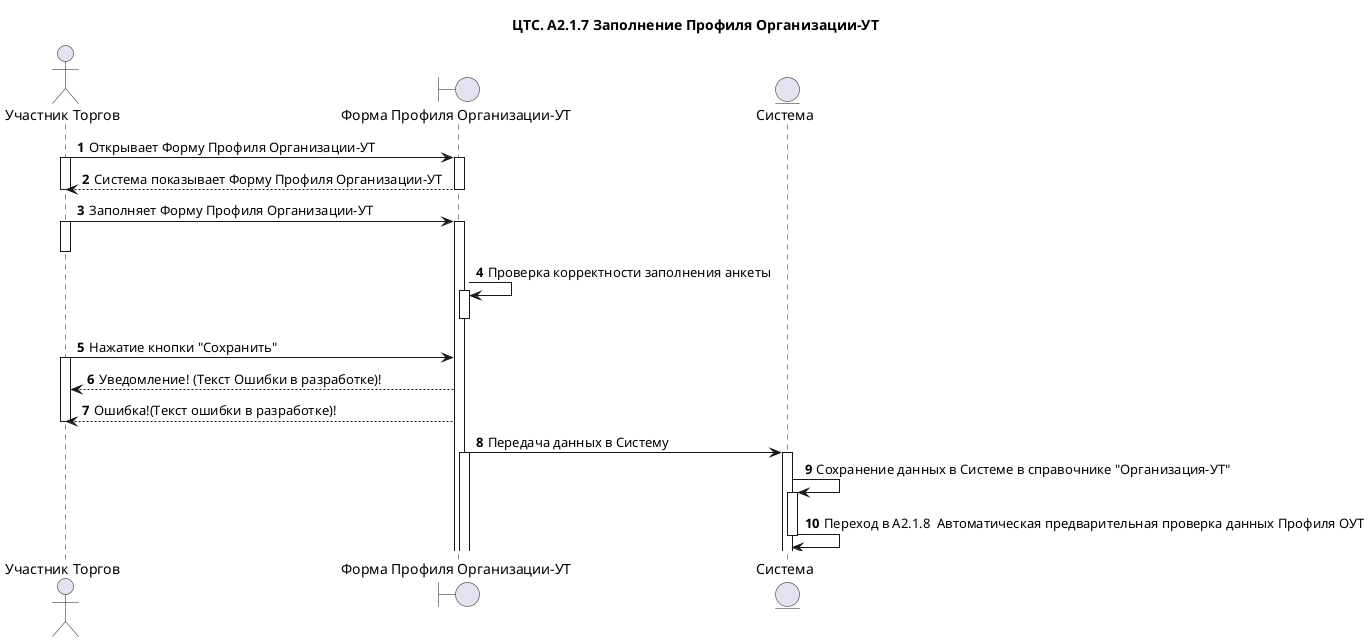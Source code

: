 @startuml 
title "ЦТС. А2.1.7 Заполнение Профиля Организации-УТ"
actor "Участник Торгов" as User
boundary "Форма Профиля Организации-УТ" as ProfileForm
entity "Система" as System

autonumber

User->ProfileForm: Открывает Форму Профиля Организации-УТ
activate User
activate ProfileForm
ProfileForm-->User: Система показывает Форму Профиля Организации-УТ
deactivate User
deactivate ProfileForm

User->ProfileForm: Заполняет Форму Профиля Организации-УТ
activate User
activate ProfileForm
deactivate User

ProfileForm->ProfileForm: Проверка корректности заполнения анкеты 
/'Проверка заполнения обязательных полей, масок полей'/
activate ProfileForm
deactivate ProfileForm

User->ProfileForm: Нажатие кнопки "Сохранить"
activate User

ProfileForm-->User: Уведомление! (Текст Ошибки в разработке)!
ProfileForm-->User: Ошибка!(Текст ошибки в разработке)!
/'!!!Надо продумать уведомления'/
deactivate User

ProfileForm->System: Передача данных в Систему

activate ProfileForm
activate System
System->System: Сохранение данных в Системе в справочнике "Организация-УТ"
activate System

System ->System: Переход в А2.1.8  Автоматическая предварительная проверка данных Профиля ОУТ
deactivate System


@enduml